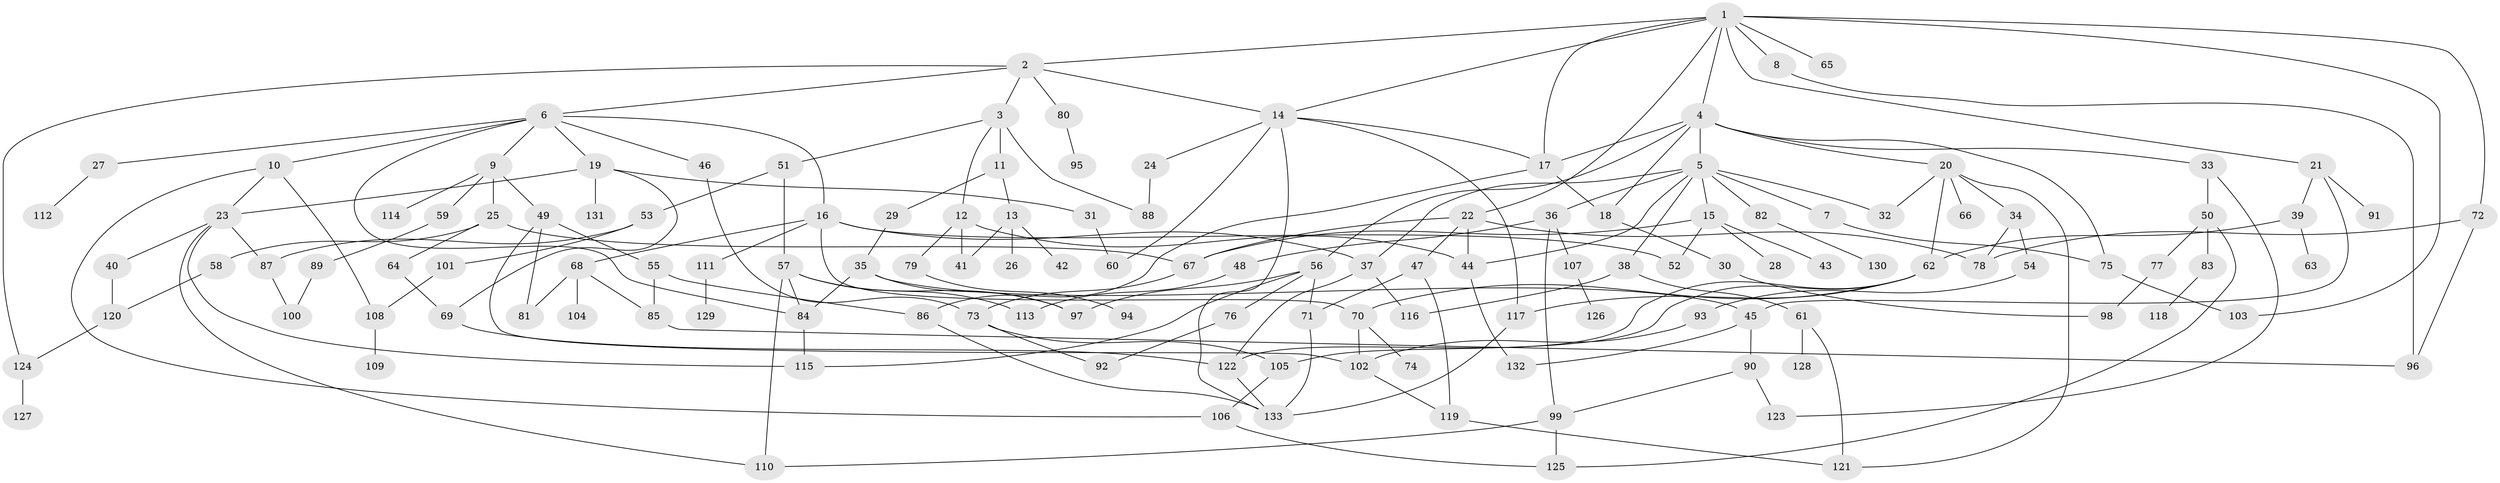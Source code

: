 // Generated by graph-tools (version 1.1) at 2025/10/02/27/25 16:10:56]
// undirected, 133 vertices, 198 edges
graph export_dot {
graph [start="1"]
  node [color=gray90,style=filled];
  1;
  2;
  3;
  4;
  5;
  6;
  7;
  8;
  9;
  10;
  11;
  12;
  13;
  14;
  15;
  16;
  17;
  18;
  19;
  20;
  21;
  22;
  23;
  24;
  25;
  26;
  27;
  28;
  29;
  30;
  31;
  32;
  33;
  34;
  35;
  36;
  37;
  38;
  39;
  40;
  41;
  42;
  43;
  44;
  45;
  46;
  47;
  48;
  49;
  50;
  51;
  52;
  53;
  54;
  55;
  56;
  57;
  58;
  59;
  60;
  61;
  62;
  63;
  64;
  65;
  66;
  67;
  68;
  69;
  70;
  71;
  72;
  73;
  74;
  75;
  76;
  77;
  78;
  79;
  80;
  81;
  82;
  83;
  84;
  85;
  86;
  87;
  88;
  89;
  90;
  91;
  92;
  93;
  94;
  95;
  96;
  97;
  98;
  99;
  100;
  101;
  102;
  103;
  104;
  105;
  106;
  107;
  108;
  109;
  110;
  111;
  112;
  113;
  114;
  115;
  116;
  117;
  118;
  119;
  120;
  121;
  122;
  123;
  124;
  125;
  126;
  127;
  128;
  129;
  130;
  131;
  132;
  133;
  1 -- 2;
  1 -- 4;
  1 -- 8;
  1 -- 14;
  1 -- 21;
  1 -- 22;
  1 -- 65;
  1 -- 72;
  1 -- 103;
  1 -- 17;
  2 -- 3;
  2 -- 6;
  2 -- 80;
  2 -- 124;
  2 -- 14;
  3 -- 11;
  3 -- 12;
  3 -- 51;
  3 -- 88;
  4 -- 5;
  4 -- 20;
  4 -- 33;
  4 -- 56;
  4 -- 75;
  4 -- 17;
  4 -- 18;
  5 -- 7;
  5 -- 15;
  5 -- 36;
  5 -- 37;
  5 -- 38;
  5 -- 82;
  5 -- 32;
  5 -- 44;
  6 -- 9;
  6 -- 10;
  6 -- 16;
  6 -- 19;
  6 -- 27;
  6 -- 46;
  6 -- 84;
  7 -- 75;
  8 -- 96;
  9 -- 25;
  9 -- 49;
  9 -- 59;
  9 -- 114;
  10 -- 23;
  10 -- 108;
  10 -- 106;
  11 -- 13;
  11 -- 29;
  12 -- 44;
  12 -- 79;
  12 -- 41;
  13 -- 26;
  13 -- 41;
  13 -- 42;
  14 -- 17;
  14 -- 24;
  14 -- 133;
  14 -- 117;
  14 -- 60;
  15 -- 28;
  15 -- 43;
  15 -- 52;
  15 -- 67;
  16 -- 68;
  16 -- 70;
  16 -- 111;
  16 -- 52;
  16 -- 37;
  17 -- 18;
  17 -- 86;
  18 -- 30;
  19 -- 31;
  19 -- 131;
  19 -- 69;
  19 -- 23;
  20 -- 32;
  20 -- 34;
  20 -- 66;
  20 -- 121;
  20 -- 62;
  21 -- 39;
  21 -- 45;
  21 -- 91;
  22 -- 47;
  22 -- 67;
  22 -- 78;
  22 -- 44;
  23 -- 40;
  23 -- 87;
  23 -- 115;
  23 -- 110;
  24 -- 88;
  25 -- 58;
  25 -- 64;
  25 -- 67;
  27 -- 112;
  29 -- 35;
  30 -- 98;
  31 -- 60;
  33 -- 50;
  33 -- 123;
  34 -- 54;
  34 -- 78;
  35 -- 84;
  35 -- 97;
  35 -- 45;
  36 -- 48;
  36 -- 99;
  36 -- 107;
  37 -- 116;
  37 -- 122;
  38 -- 61;
  38 -- 116;
  39 -- 62;
  39 -- 63;
  40 -- 120;
  44 -- 132;
  45 -- 90;
  45 -- 132;
  46 -- 73;
  47 -- 71;
  47 -- 119;
  48 -- 113;
  49 -- 55;
  49 -- 81;
  49 -- 102;
  50 -- 77;
  50 -- 83;
  50 -- 125;
  51 -- 53;
  51 -- 57;
  53 -- 101;
  53 -- 87;
  54 -- 93;
  55 -- 86;
  55 -- 85;
  56 -- 76;
  56 -- 97;
  56 -- 71;
  56 -- 115;
  57 -- 97;
  57 -- 110;
  57 -- 113;
  57 -- 84;
  58 -- 120;
  59 -- 89;
  61 -- 128;
  61 -- 121;
  62 -- 105;
  62 -- 117;
  62 -- 70;
  62 -- 122;
  64 -- 69;
  67 -- 73;
  68 -- 85;
  68 -- 104;
  68 -- 81;
  69 -- 122;
  70 -- 74;
  70 -- 102;
  71 -- 133;
  72 -- 96;
  72 -- 78;
  73 -- 92;
  73 -- 105;
  75 -- 103;
  76 -- 92;
  77 -- 98;
  79 -- 94;
  80 -- 95;
  82 -- 130;
  83 -- 118;
  84 -- 115;
  85 -- 96;
  86 -- 133;
  87 -- 100;
  89 -- 100;
  90 -- 99;
  90 -- 123;
  93 -- 102;
  99 -- 125;
  99 -- 110;
  101 -- 108;
  102 -- 119;
  105 -- 106;
  106 -- 125;
  107 -- 126;
  108 -- 109;
  111 -- 129;
  117 -- 133;
  119 -- 121;
  120 -- 124;
  122 -- 133;
  124 -- 127;
}
